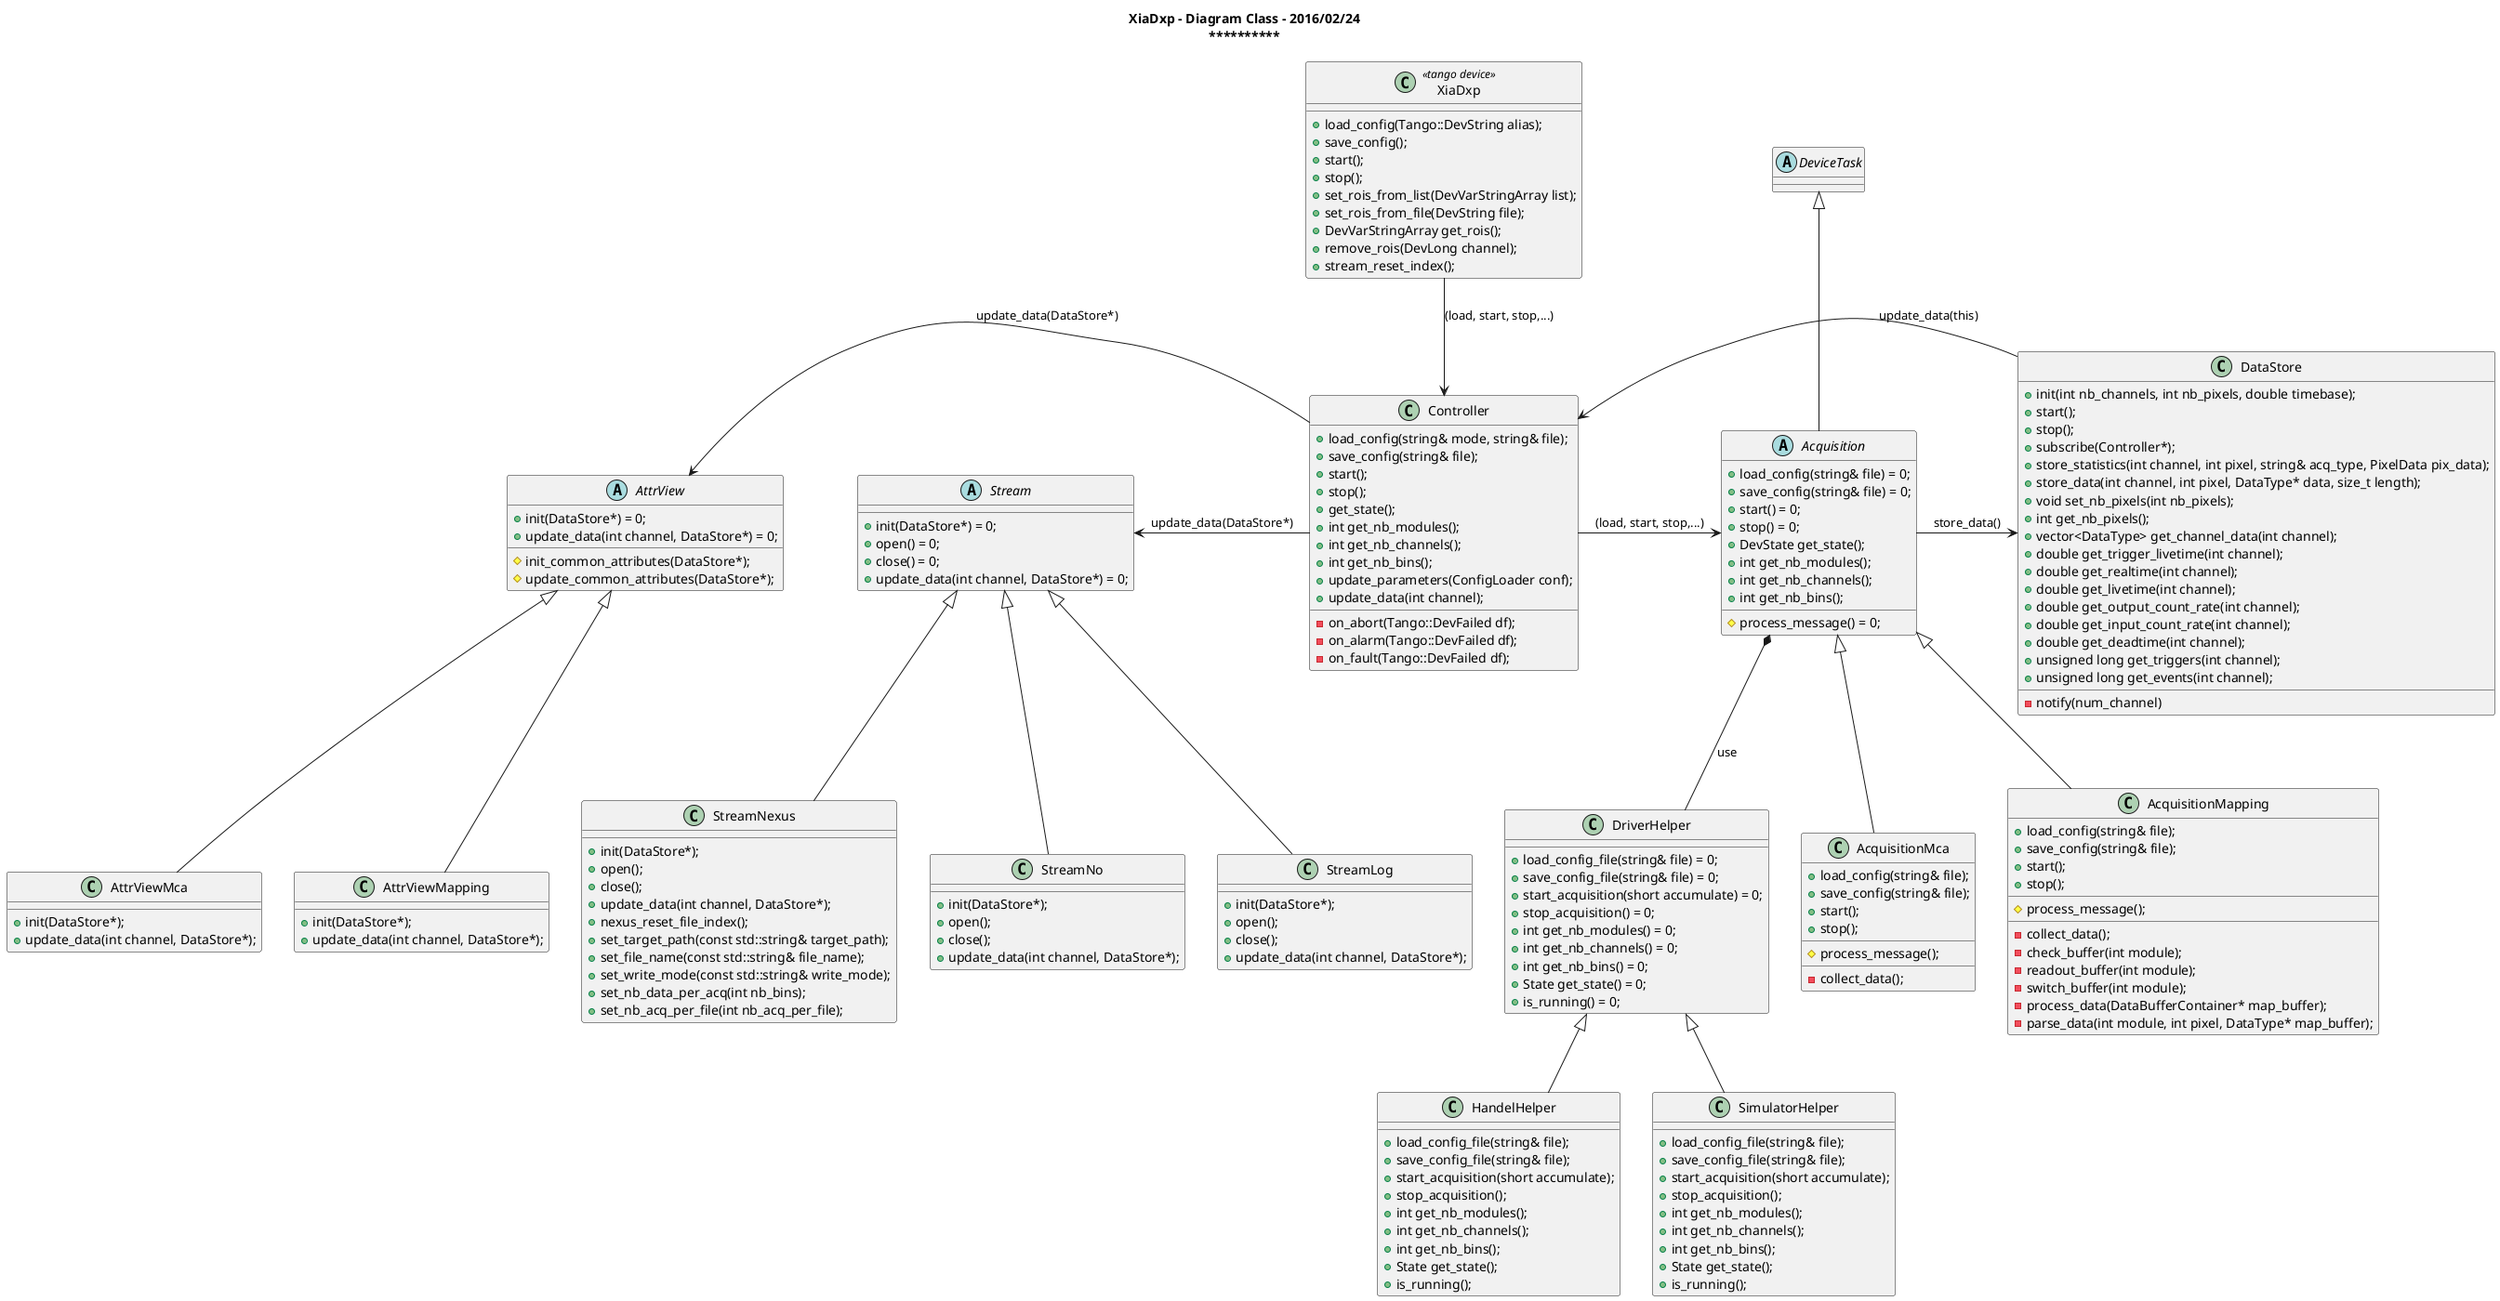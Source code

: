 @startuml

title <b>XiaDxp - Diagram Class - 2016/02/24</b>\n**********************************************

abstract class DeviceTask {
}

abstract class Acquisition{
    +load_config(string& file) = 0;
    +save_config(string& file) = 0;
    +start() = 0;
    +stop() = 0;
    +DevState get_state();
    +int get_nb_modules(); 
    +int get_nb_channels();
    +int get_nb_bins();
    __
    #process_message() = 0;
}

class AcquisitionMca {
    +load_config(string& file);
    +save_config(string& file);
    +start();
    +stop();
    __
    #process_message();
    __
    -collect_data();
}

class AcquisitionMapping {
    +load_config(string& file);
    +save_config(string& file);
    +start();
    +stop();
    __
    #process_message();
    __
    -collect_data();
    -check_buffer(int module);
    -readout_buffer(int module);
    -switch_buffer(int module);
    -process_data(DataBufferContainer* map_buffer);
    -parse_data(int module, int pixel, DataType* map_buffer);
}

class DriverHelper {
    +load_config_file(string& file) = 0;
    +save_config_file(string& file) = 0;
    +start_acquisition(short accumulate) = 0;
    +stop_acquisition() = 0;
    +int get_nb_modules() = 0;
    +int get_nb_channels() = 0;   
    +int get_nb_bins() = 0;
    +State get_state() = 0;
    +is_running() = 0;
}

class HandelHelper {
    +load_config_file(string& file);
    +save_config_file(string& file);
    +start_acquisition(short accumulate);
    +stop_acquisition();
    +int get_nb_modules();
    +int get_nb_channels();   
    +int get_nb_bins();
    +State get_state();
    +is_running();
}

class SimulatorHelper {
    +load_config_file(string& file);
    +save_config_file(string& file);
    +start_acquisition(short accumulate);
    +stop_acquisition();
    +int get_nb_modules();
    +int get_nb_channels();   
    +int get_nb_bins();
    +State get_state();
    +is_running();
}
    
abstract class Stream {
    +init(DataStore*) = 0;
    +open() = 0;
    +close() = 0;
    +update_data(int channel, DataStore*) = 0;
}

class StreamNo {
    +init(DataStore*);
    +open();
    +close();
    +update_data(int channel, DataStore*);
}

class StreamLog {
    +init(DataStore*);
    +open();
    +close();
    +update_data(int channel, DataStore*);
}

class StreamNexus {
    +init(DataStore*);
    +open();
    +close();
    +update_data(int channel, DataStore*);
    +nexus_reset_file_index();    
    +set_target_path(const std::string& target_path);
    +set_file_name(const std::string& file_name);
    +set_write_mode(const std::string& write_mode);
    +set_nb_data_per_acq(int nb_bins);
    +set_nb_acq_per_file(int nb_acq_per_file);
}

abstract AttrView {
    +init(DataStore*) = 0;
    +update_data(int channel, DataStore*) = 0;
    __
    #init_common_attributes(DataStore*);
    #update_common_attributes(DataStore*);
}

class AttrViewMca {
    +init(DataStore*);
    +update_data(int channel, DataStore*);
}

class AttrViewMapping {
    +init(DataStore*);
    +update_data(int channel, DataStore*);
}

class DataStore {
    +init(int nb_channels, int nb_pixels, double timebase);
    +start();
    +stop();
    +subscribe(Controller*);
    +store_statistics(int channel, int pixel, string& acq_type, PixelData pix_data);
    +store_data(int channel, int pixel, DataType* data, size_t length);
    +void set_nb_pixels(int nb_pixels);
    +int get_nb_pixels();
	+vector<DataType> get_channel_data(int channel);
    +double get_trigger_livetime(int channel);
	+double get_realtime(int channel);
	+double get_livetime(int channel);
	+double get_output_count_rate(int channel);
	+double get_input_count_rate(int channel);
	+double get_deadtime(int channel);
    +unsigned long get_triggers(int channel);
	+unsigned long get_events(int channel);
    __
    -notify(num_channel)
}


class Controller {
    +load_config(string& mode, string& file);
    +save_config(string& file);
    +start();
    +stop();
    +get_state();
    +int get_nb_modules();    
    +int get_nb_channels();    
    +int get_nb_bins();
    +update_parameters(ConfigLoader conf);
    +update_data(int channel);
    __
    -on_abort(Tango::DevFailed df);
    -on_alarm(Tango::DevFailed df);
    -on_fault(Tango::DevFailed df);    
}


class XiaDxp <<tango device>> {
    +load_config(Tango::DevString alias);
    +save_config();
    +start();
    +stop();
    +set_rois_from_list(DevVarStringArray list);  
    +set_rois_from_file(DevString file);
    +DevVarStringArray get_rois();
    +remove_rois(DevLong channel);
    +stream_reset_index();
}

DeviceTask <|-- Acquisition
Acquisition <|-- AcquisitionMca
Acquisition <|-- AcquisitionMapping


Stream <|-- StreamNexus
Stream <|-- StreamLog
Stream <|-- StreamNo

AttrView <|-- AttrViewMca
AttrView <|-- AttrViewMapping

DriverHelper <|-- HandelHelper
DriverHelper <|-- SimulatorHelper

XiaDxp -down-> Controller : (load, start, stop,...)
Controller -> Acquisition : (load, start, stop,...)
Acquisition *-- "DriverHelper" : use
Acquisition -> DataStore : store_data()

DataStore -> Controller : update_data(this)
Controller -left-> Stream : update_data(DataStore*)
Controller -left-> AttrView : update_data(DataStore*)
@enduml